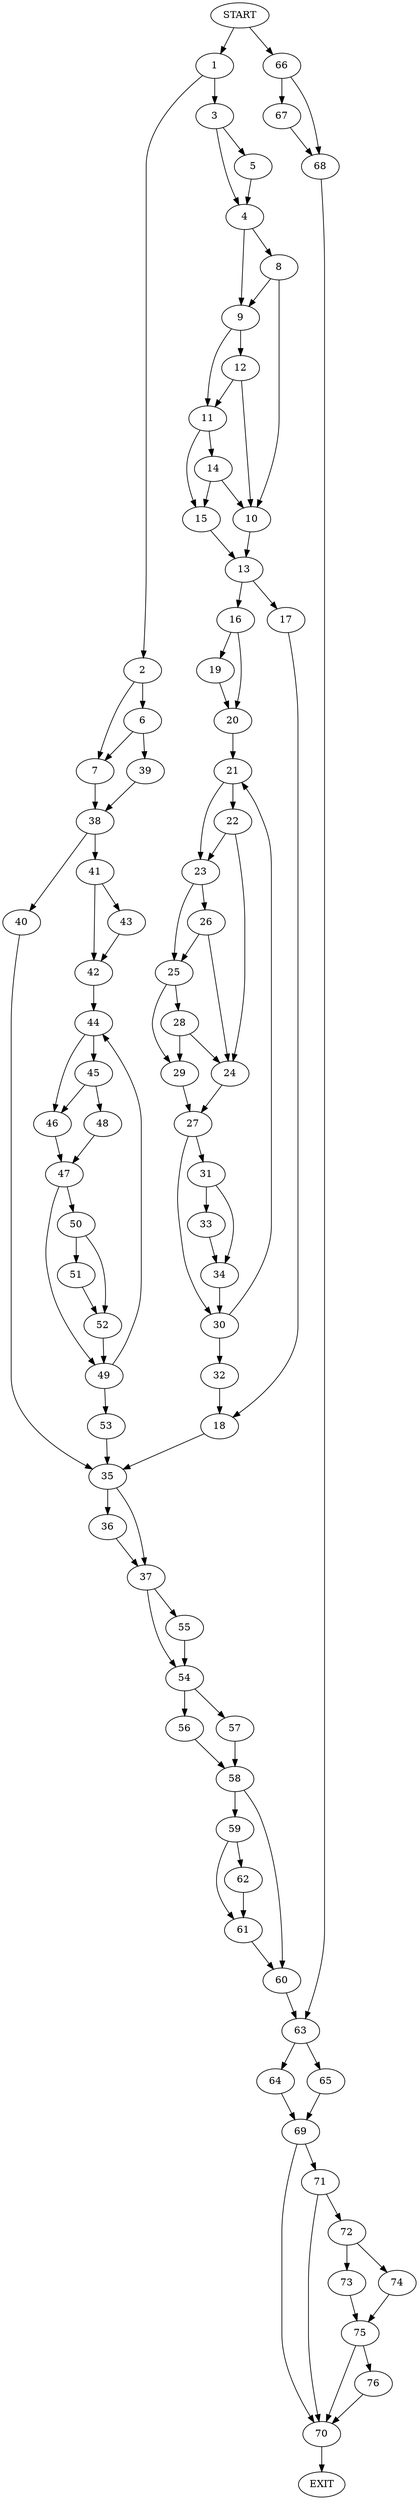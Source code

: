 digraph {
0 [label="START"]
77 [label="EXIT"]
0 -> 1
1 -> 2
1 -> 3
3 -> 4
3 -> 5
2 -> 6
2 -> 7
4 -> 8
4 -> 9
5 -> 4
8 -> 9
8 -> 10
9 -> 11
9 -> 12
10 -> 13
11 -> 14
11 -> 15
12 -> 11
12 -> 10
14 -> 15
14 -> 10
15 -> 13
13 -> 16
13 -> 17
17 -> 18
16 -> 19
16 -> 20
19 -> 20
20 -> 21
21 -> 22
21 -> 23
22 -> 23
22 -> 24
23 -> 25
23 -> 26
24 -> 27
26 -> 25
26 -> 24
25 -> 28
25 -> 29
28 -> 29
28 -> 24
29 -> 27
27 -> 30
27 -> 31
30 -> 21
30 -> 32
31 -> 33
31 -> 34
33 -> 34
34 -> 30
32 -> 18
18 -> 35
35 -> 36
35 -> 37
7 -> 38
6 -> 7
6 -> 39
39 -> 38
38 -> 40
38 -> 41
41 -> 42
41 -> 43
40 -> 35
42 -> 44
43 -> 42
44 -> 45
44 -> 46
46 -> 47
45 -> 48
45 -> 46
48 -> 47
47 -> 49
47 -> 50
50 -> 51
50 -> 52
49 -> 53
49 -> 44
51 -> 52
52 -> 49
53 -> 35
36 -> 37
37 -> 54
37 -> 55
54 -> 56
54 -> 57
55 -> 54
56 -> 58
57 -> 58
58 -> 59
58 -> 60
59 -> 61
59 -> 62
60 -> 63
61 -> 60
62 -> 61
63 -> 64
63 -> 65
0 -> 66
66 -> 67
66 -> 68
67 -> 68
68 -> 63
65 -> 69
64 -> 69
69 -> 70
69 -> 71
70 -> 77
71 -> 72
71 -> 70
72 -> 73
72 -> 74
73 -> 75
74 -> 75
75 -> 70
75 -> 76
76 -> 70
}
